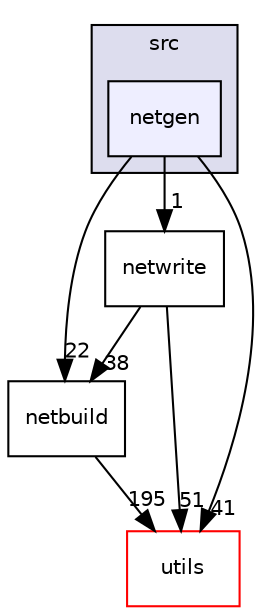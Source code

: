 digraph "netgen" {
  compound=true
  node [ fontsize="10", fontname="Helvetica"];
  edge [ labelfontsize="10", labelfontname="Helvetica"];
  subgraph clusterdir_68267d1309a1af8e8297ef4c3efbcdba {
    graph [ bgcolor="#ddddee", pencolor="black", label="src" fontname="Helvetica", fontsize="10", URL="dir_68267d1309a1af8e8297ef4c3efbcdba.html"]
  dir_4d00d0c0f61566a852972c1ef614e5b2 [shape=box, label="netgen", style="filled", fillcolor="#eeeeff", pencolor="black", URL="dir_4d00d0c0f61566a852972c1ef614e5b2.html"];
  }
  dir_e9047a435ec4d2bfab37557159d61999 [shape=box label="netbuild" URL="dir_e9047a435ec4d2bfab37557159d61999.html"];
  dir_3629bd351eba2b1fa3ea048fdf55c896 [shape=box label="netwrite" URL="dir_3629bd351eba2b1fa3ea048fdf55c896.html"];
  dir_313caf1132e152dd9b58bea13a4052ca [shape=box label="utils" fillcolor="white" style="filled" color="red" URL="dir_313caf1132e152dd9b58bea13a4052ca.html"];
  dir_4d00d0c0f61566a852972c1ef614e5b2->dir_e9047a435ec4d2bfab37557159d61999 [headlabel="22", labeldistance=1.5 headhref="dir_000052_000051.html"];
  dir_4d00d0c0f61566a852972c1ef614e5b2->dir_3629bd351eba2b1fa3ea048fdf55c896 [headlabel="1", labeldistance=1.5 headhref="dir_000052_000058.html"];
  dir_4d00d0c0f61566a852972c1ef614e5b2->dir_313caf1132e152dd9b58bea13a4052ca [headlabel="41", labeldistance=1.5 headhref="dir_000052_000001.html"];
  dir_e9047a435ec4d2bfab37557159d61999->dir_313caf1132e152dd9b58bea13a4052ca [headlabel="195", labeldistance=1.5 headhref="dir_000051_000001.html"];
  dir_3629bd351eba2b1fa3ea048fdf55c896->dir_e9047a435ec4d2bfab37557159d61999 [headlabel="38", labeldistance=1.5 headhref="dir_000058_000051.html"];
  dir_3629bd351eba2b1fa3ea048fdf55c896->dir_313caf1132e152dd9b58bea13a4052ca [headlabel="51", labeldistance=1.5 headhref="dir_000058_000001.html"];
}
